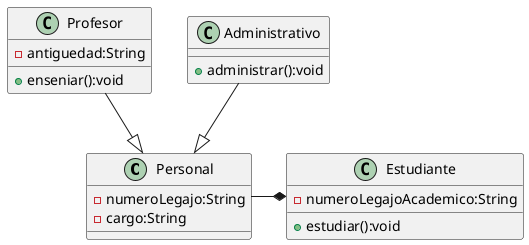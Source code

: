 @startuml
'En un colegio secundario se realizan actividades académicas enmarcadas según el
'protocolo aprobado para funcionamiento bajo un contexto adverso producto de la
'pandemia del COVID-19.
'Cada día asisten varias personas al establecimiento, cada una realiza sus actividades y
'se retira del mismo en diferentes horarios. De un análisis llevado a cabo por el equipo
'directivo del colegio para registrar las entradas y salidas de quienes asisten al
'establecimiento, se detectó que son estudiantes, profesores y personal administrativo
'quienes asisten regularmente.
'Los estudiantes tienen un número de legajo académico y estudian. Los profesores
'tienen un legajo de profesor, un título, años de antigüedad laboral y se encargan de
'dar clases. Por último el personal administrativo tiene un número de legajo de
'administrativo, un cargo y realiza actividades de administración.

class Personal{
    -numeroLegajo:String
    -cargo:String
}

class Estudiante{
    -numeroLegajoAcademico:String

    +estudiar():void
}

class Profesor{
    -antiguedad:String

    +enseniar():void
}

class Administrativo{

    +administrar():void
}

Estudiante *-left- Personal
Profesor --|> Personal
Administrativo --|> Personal

@enduml